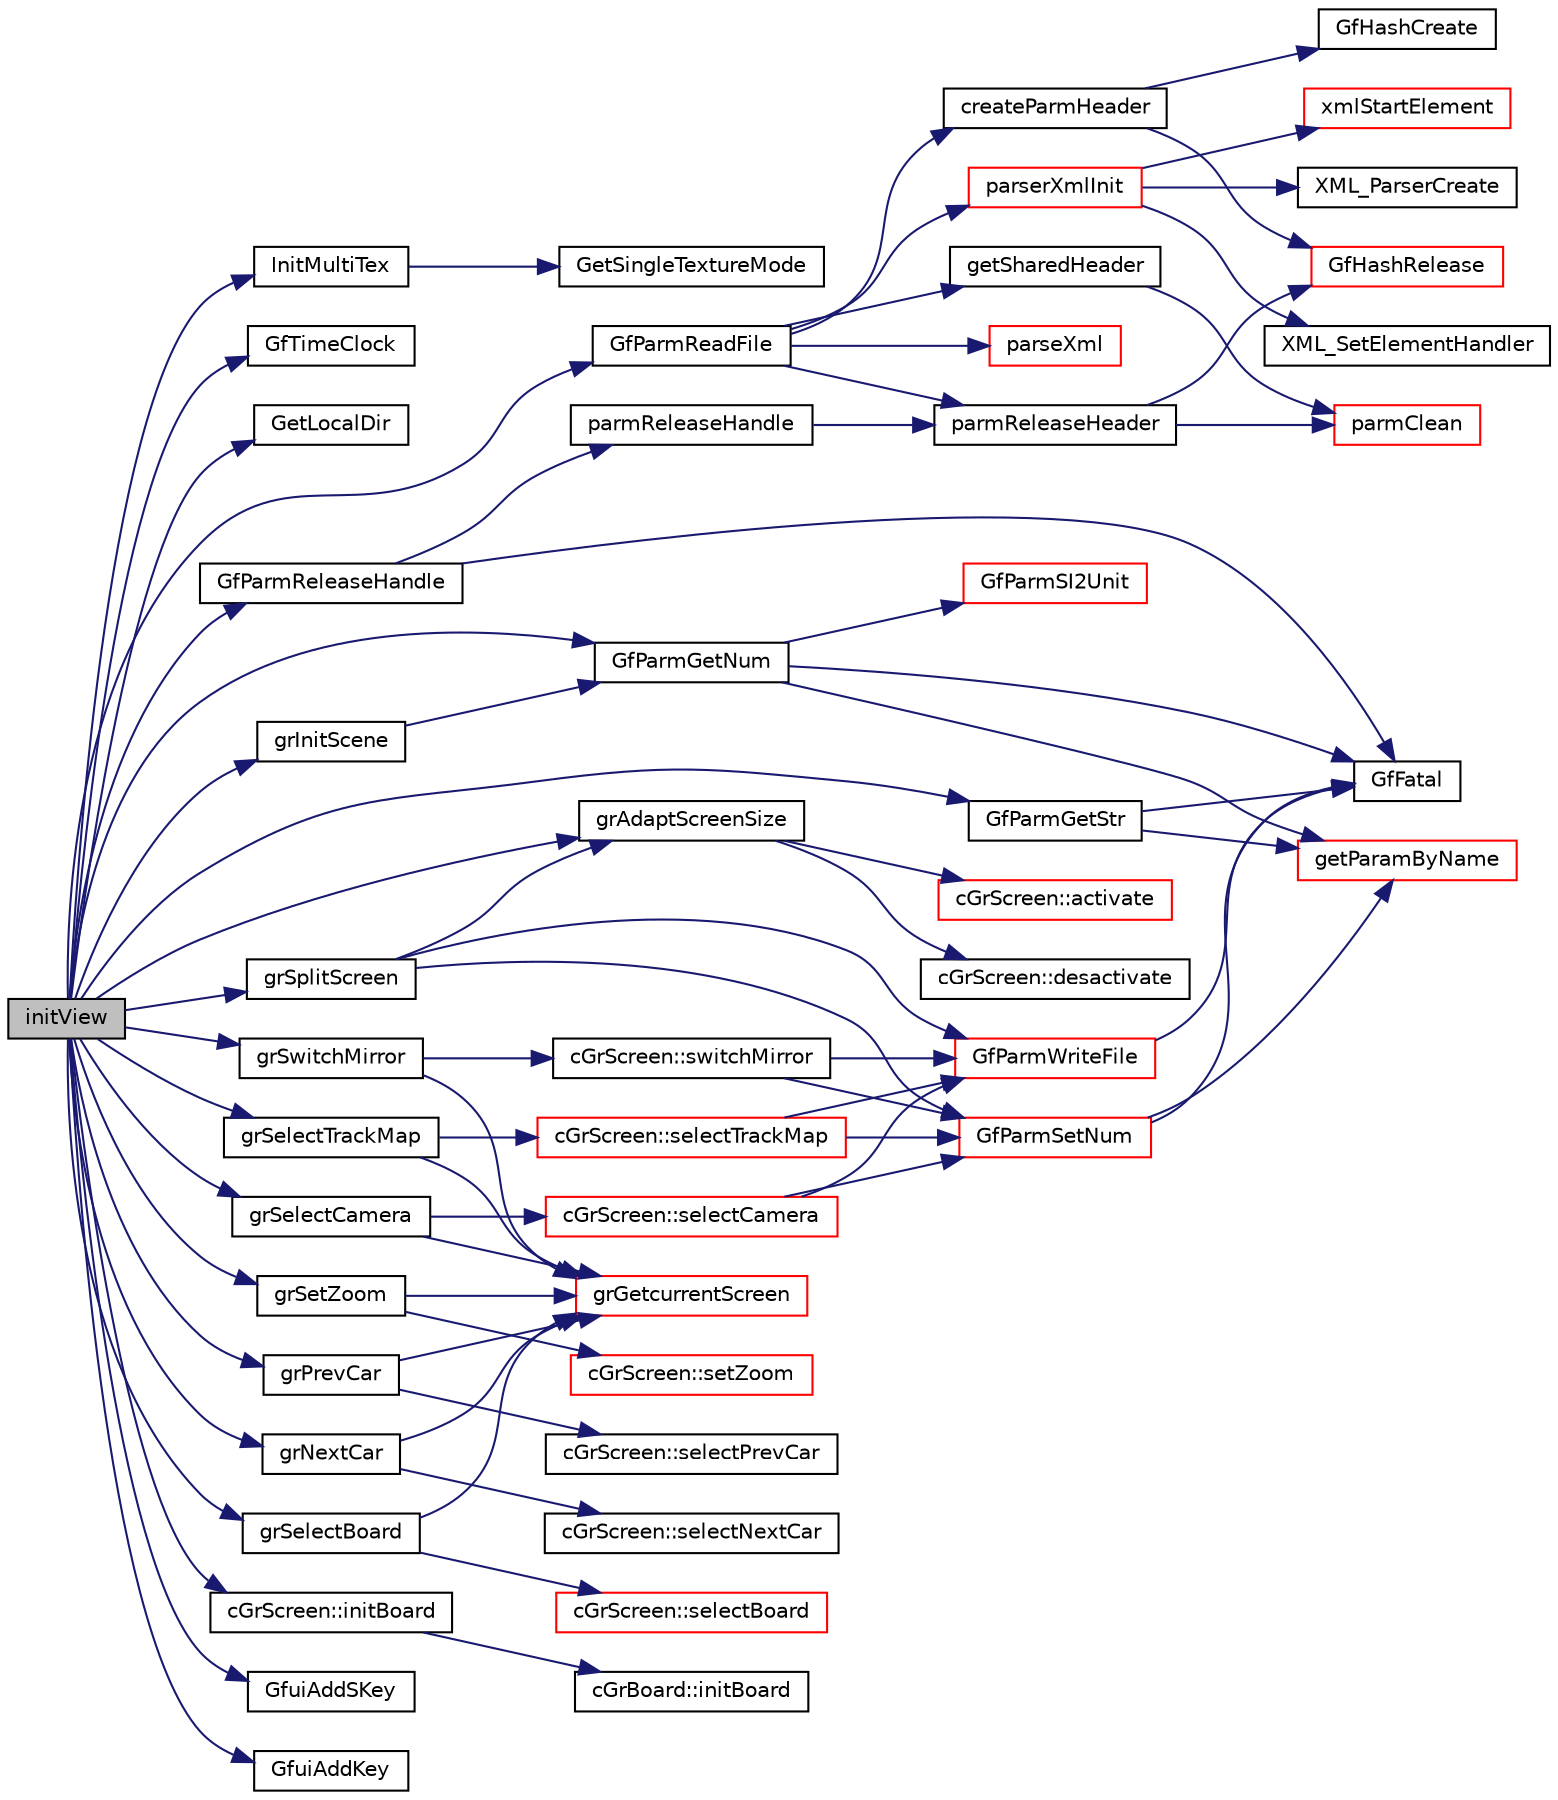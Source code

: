 digraph "initView"
{
  edge [fontname="Helvetica",fontsize="10",labelfontname="Helvetica",labelfontsize="10"];
  node [fontname="Helvetica",fontsize="10",shape=record];
  rankdir="LR";
  Node1 [label="initView",height=0.2,width=0.4,color="black", fillcolor="grey75", style="filled", fontcolor="black"];
  Node1 -> Node2 [color="midnightblue",fontsize="10",style="solid",fontname="Helvetica"];
  Node2 [label="InitMultiTex",height=0.2,width=0.4,color="black", fillcolor="white", style="filled",URL="$grmain_8cpp.html#af138379ef999f07dd6d85b9b8f91f5cf"];
  Node2 -> Node3 [color="midnightblue",fontsize="10",style="solid",fontname="Helvetica"];
  Node3 [label="GetSingleTextureMode",height=0.2,width=0.4,color="black", fillcolor="white", style="filled",URL="$tgf_8cpp.html#aa5af1ec4784ef904bb0d615cbc64fb55"];
  Node1 -> Node4 [color="midnightblue",fontsize="10",style="solid",fontname="Helvetica"];
  Node4 [label="GfTimeClock",height=0.2,width=0.4,color="black", fillcolor="white", style="filled",URL="$os_8cpp.html#aa735d1d80d0c5f9b180b077193f32c3b",tooltip="Get the time in seconds. "];
  Node1 -> Node5 [color="midnightblue",fontsize="10",style="solid",fontname="Helvetica"];
  Node5 [label="GetLocalDir",height=0.2,width=0.4,color="black", fillcolor="white", style="filled",URL="$tgf_8cpp.html#ae34eae3991aacabaf9c64025449d8c87"];
  Node1 -> Node6 [color="midnightblue",fontsize="10",style="solid",fontname="Helvetica"];
  Node6 [label="GfParmReadFile",height=0.2,width=0.4,color="black", fillcolor="white", style="filled",URL="$group__paramsfile.html#ga86fccfc1b5f8abf4ef6546896abd1e4f",tooltip="Read parameter set from file and return handle to parameter set. "];
  Node6 -> Node7 [color="midnightblue",fontsize="10",style="solid",fontname="Helvetica"];
  Node7 [label="getSharedHeader",height=0.2,width=0.4,color="black", fillcolor="white", style="filled",URL="$group__paramshelper.html#ga5935841c26ba851b585d1b06a06b04f9",tooltip="Helper function for looking up parameter sets in the cache. "];
  Node7 -> Node8 [color="midnightblue",fontsize="10",style="solid",fontname="Helvetica"];
  Node8 [label="parmClean",height=0.2,width=0.4,color="red", fillcolor="white", style="filled",URL="$group__paramshelper.html#gaac5f3f388c857d021c431414dc192346",tooltip="Helper function to release the parameter set content. "];
  Node6 -> Node9 [color="midnightblue",fontsize="10",style="solid",fontname="Helvetica"];
  Node9 [label="createParmHeader",height=0.2,width=0.4,color="black", fillcolor="white", style="filled",URL="$group__paramshelper.html#ga51eeeb22e31263d97660ac17f4523059",tooltip="Helper function to create header for parameter set handle. "];
  Node9 -> Node10 [color="midnightblue",fontsize="10",style="solid",fontname="Helvetica"];
  Node10 [label="GfHashCreate",height=0.2,width=0.4,color="black", fillcolor="white", style="filled",URL="$group__hash.html#ga2f9ae7e2ca54b135a6fed903b26a51c3",tooltip="Create a new hash table. "];
  Node9 -> Node11 [color="midnightblue",fontsize="10",style="solid",fontname="Helvetica"];
  Node11 [label="GfHashRelease",height=0.2,width=0.4,color="red", fillcolor="white", style="filled",URL="$group__hash.html#ga7a1013beb031af3ded1251fb41ba0ae2",tooltip="Release a hash table. "];
  Node6 -> Node12 [color="midnightblue",fontsize="10",style="solid",fontname="Helvetica"];
  Node12 [label="parserXmlInit",height=0.2,width=0.4,color="red", fillcolor="white", style="filled",URL="$group__paramshelper.html#gac858836123c9b216a1ac07054f1c622e",tooltip="Helper function to set up XML parser in parmHandle. "];
  Node12 -> Node13 [color="midnightblue",fontsize="10",style="solid",fontname="Helvetica"];
  Node13 [label="XML_ParserCreate",height=0.2,width=0.4,color="black", fillcolor="white", style="filled",URL="$xmlparse_8h.html#ade0dde4b0e968d0ca6276f44576e13f7"];
  Node12 -> Node14 [color="midnightblue",fontsize="10",style="solid",fontname="Helvetica"];
  Node14 [label="XML_SetElementHandler",height=0.2,width=0.4,color="black", fillcolor="white", style="filled",URL="$xmlparse_8h.html#a8196f30d3a7d9af1d4ef6d19393670ce"];
  Node12 -> Node15 [color="midnightblue",fontsize="10",style="solid",fontname="Helvetica"];
  Node15 [label="xmlStartElement",height=0.2,width=0.4,color="red", fillcolor="white", style="filled",URL="$group__paramshelper.html#ga45d22a41d2ebfe64d6d62222ce1f799c",tooltip="Helper function to process opening XML elements. "];
  Node6 -> Node16 [color="midnightblue",fontsize="10",style="solid",fontname="Helvetica"];
  Node16 [label="parseXml",height=0.2,width=0.4,color="red", fillcolor="white", style="filled",URL="$group__paramshelper.html#gaf8e1884873dd5449e8fedab60c19e46a",tooltip="Helper function to parse one line of XML. "];
  Node6 -> Node17 [color="midnightblue",fontsize="10",style="solid",fontname="Helvetica"];
  Node17 [label="parmReleaseHeader",height=0.2,width=0.4,color="black", fillcolor="white", style="filled",URL="$group__paramshelper.html#ga240416a305e2986d5fe269ae7ecc92df",tooltip="Helper function to release the parameter set if the reference counter is 0. "];
  Node17 -> Node8 [color="midnightblue",fontsize="10",style="solid",fontname="Helvetica"];
  Node17 -> Node11 [color="midnightblue",fontsize="10",style="solid",fontname="Helvetica"];
  Node1 -> Node18 [color="midnightblue",fontsize="10",style="solid",fontname="Helvetica"];
  Node18 [label="cGrScreen::initBoard",height=0.2,width=0.4,color="black", fillcolor="white", style="filled",URL="$classc_gr_screen.html#a492dda2b5f129cbc331cdfb8802a894d"];
  Node18 -> Node19 [color="midnightblue",fontsize="10",style="solid",fontname="Helvetica"];
  Node19 [label="cGrBoard::initBoard",height=0.2,width=0.4,color="black", fillcolor="white", style="filled",URL="$classc_gr_board.html#ab676863f40e10202b702bd716c249c17"];
  Node1 -> Node20 [color="midnightblue",fontsize="10",style="solid",fontname="Helvetica"];
  Node20 [label="GfuiAddSKey",height=0.2,width=0.4,color="black", fillcolor="white", style="filled",URL="$group__gui.html#gace224651e94284d3073aa21bc2309e21",tooltip="Add a Special Keyboard shortcut to the screen. "];
  Node1 -> Node21 [color="midnightblue",fontsize="10",style="solid",fontname="Helvetica"];
  Node21 [label="grSetZoom",height=0.2,width=0.4,color="black", fillcolor="white", style="filled",URL="$grmain_8cpp.html#aa2b24aefd8f9c5ff86df54d7fd5b5675"];
  Node21 -> Node22 [color="midnightblue",fontsize="10",style="solid",fontname="Helvetica"];
  Node22 [label="grGetcurrentScreen",height=0.2,width=0.4,color="red", fillcolor="white", style="filled",URL="$grmain_8cpp.html#a1b567c6682c1e972d6056cc70b884cd5"];
  Node21 -> Node23 [color="midnightblue",fontsize="10",style="solid",fontname="Helvetica"];
  Node23 [label="cGrScreen::setZoom",height=0.2,width=0.4,color="red", fillcolor="white", style="filled",URL="$classc_gr_screen.html#a7ae75212292bd01b3d1e2605b84491fa"];
  Node1 -> Node24 [color="midnightblue",fontsize="10",style="solid",fontname="Helvetica"];
  Node24 [label="GfuiAddKey",height=0.2,width=0.4,color="black", fillcolor="white", style="filled",URL="$group__gui.html#gac5aea8aedfe0396ed1aea0364b55a48b",tooltip="Add a Keyboard callback to a screen. "];
  Node1 -> Node25 [color="midnightblue",fontsize="10",style="solid",fontname="Helvetica"];
  Node25 [label="grPrevCar",height=0.2,width=0.4,color="black", fillcolor="white", style="filled",URL="$grmain_8cpp.html#a0106ef47b8efc84d89eb9692050240d8"];
  Node25 -> Node22 [color="midnightblue",fontsize="10",style="solid",fontname="Helvetica"];
  Node25 -> Node26 [color="midnightblue",fontsize="10",style="solid",fontname="Helvetica"];
  Node26 [label="cGrScreen::selectPrevCar",height=0.2,width=0.4,color="black", fillcolor="white", style="filled",URL="$classc_gr_screen.html#ae8d612730d3ed548b6a4a21cfb27d293"];
  Node1 -> Node27 [color="midnightblue",fontsize="10",style="solid",fontname="Helvetica"];
  Node27 [label="grNextCar",height=0.2,width=0.4,color="black", fillcolor="white", style="filled",URL="$grmain_8cpp.html#ab27136fdd1045fbd1e2d04ad02cd13fe"];
  Node27 -> Node22 [color="midnightblue",fontsize="10",style="solid",fontname="Helvetica"];
  Node27 -> Node28 [color="midnightblue",fontsize="10",style="solid",fontname="Helvetica"];
  Node28 [label="cGrScreen::selectNextCar",height=0.2,width=0.4,color="black", fillcolor="white", style="filled",URL="$classc_gr_screen.html#ab9aa7124ed0ce21d96894d2e119c970a"];
  Node1 -> Node29 [color="midnightblue",fontsize="10",style="solid",fontname="Helvetica"];
  Node29 [label="grSelectCamera",height=0.2,width=0.4,color="black", fillcolor="white", style="filled",URL="$grmain_8cpp.html#ab99cca8fbf236e5a7199772632780a3c"];
  Node29 -> Node22 [color="midnightblue",fontsize="10",style="solid",fontname="Helvetica"];
  Node29 -> Node30 [color="midnightblue",fontsize="10",style="solid",fontname="Helvetica"];
  Node30 [label="cGrScreen::selectCamera",height=0.2,width=0.4,color="red", fillcolor="white", style="filled",URL="$classc_gr_screen.html#ae0fa08b5c04746414865fda7b1391ab2"];
  Node30 -> Node31 [color="midnightblue",fontsize="10",style="solid",fontname="Helvetica"];
  Node31 [label="GfParmSetNum",height=0.2,width=0.4,color="red", fillcolor="white", style="filled",URL="$group__paramsdata.html#gaeffbd4db596ae3239a35d7fbd3f442fa",tooltip="Set a numerical parameter in the parameter set handle. "];
  Node31 -> Node32 [color="midnightblue",fontsize="10",style="solid",fontname="Helvetica"];
  Node32 [label="GfFatal",height=0.2,width=0.4,color="black", fillcolor="white", style="filled",URL="$tgf_8h.html#a927c58e55400ef72e0e54548b26f973d"];
  Node31 -> Node33 [color="midnightblue",fontsize="10",style="solid",fontname="Helvetica"];
  Node33 [label="getParamByName",height=0.2,width=0.4,color="red", fillcolor="white", style="filled",URL="$group__paramshelper.html#gad76ca407ee6b618e69f80c80aa319d63",tooltip="Helper function to get (or create) a parameter by name. "];
  Node30 -> Node34 [color="midnightblue",fontsize="10",style="solid",fontname="Helvetica"];
  Node34 [label="GfParmWriteFile",height=0.2,width=0.4,color="red", fillcolor="white", style="filled",URL="$group__paramsfile.html#ga74959dceaa06d202a6695e13a364b19a",tooltip="Write parameter set into file. "];
  Node34 -> Node32 [color="midnightblue",fontsize="10",style="solid",fontname="Helvetica"];
  Node1 -> Node35 [color="midnightblue",fontsize="10",style="solid",fontname="Helvetica"];
  Node35 [label="grSelectBoard",height=0.2,width=0.4,color="black", fillcolor="white", style="filled",URL="$grmain_8cpp.html#a6b6ff376ae7546e21ebaab816635b619"];
  Node35 -> Node22 [color="midnightblue",fontsize="10",style="solid",fontname="Helvetica"];
  Node35 -> Node36 [color="midnightblue",fontsize="10",style="solid",fontname="Helvetica"];
  Node36 [label="cGrScreen::selectBoard",height=0.2,width=0.4,color="red", fillcolor="white", style="filled",URL="$classc_gr_screen.html#aff101b753cff74da93f8b98b87098b43"];
  Node1 -> Node37 [color="midnightblue",fontsize="10",style="solid",fontname="Helvetica"];
  Node37 [label="grSwitchMirror",height=0.2,width=0.4,color="black", fillcolor="white", style="filled",URL="$grmain_8cpp.html#a771885231adddc29e469b2e47fc9b736"];
  Node37 -> Node22 [color="midnightblue",fontsize="10",style="solid",fontname="Helvetica"];
  Node37 -> Node38 [color="midnightblue",fontsize="10",style="solid",fontname="Helvetica"];
  Node38 [label="cGrScreen::switchMirror",height=0.2,width=0.4,color="black", fillcolor="white", style="filled",URL="$classc_gr_screen.html#a702bbbe8829e938d58210ff9fb92d6bc"];
  Node38 -> Node31 [color="midnightblue",fontsize="10",style="solid",fontname="Helvetica"];
  Node38 -> Node34 [color="midnightblue",fontsize="10",style="solid",fontname="Helvetica"];
  Node1 -> Node39 [color="midnightblue",fontsize="10",style="solid",fontname="Helvetica"];
  Node39 [label="grSplitScreen",height=0.2,width=0.4,color="black", fillcolor="white", style="filled",URL="$grmain_8cpp.html#a8ea76fc9e6a59474273201092cc9215d"];
  Node39 -> Node31 [color="midnightblue",fontsize="10",style="solid",fontname="Helvetica"];
  Node39 -> Node34 [color="midnightblue",fontsize="10",style="solid",fontname="Helvetica"];
  Node39 -> Node40 [color="midnightblue",fontsize="10",style="solid",fontname="Helvetica"];
  Node40 [label="grAdaptScreenSize",height=0.2,width=0.4,color="black", fillcolor="white", style="filled",URL="$grmain_8cpp.html#a79d0d8f51b8f9fef7e67e83baeaa918f"];
  Node40 -> Node41 [color="midnightblue",fontsize="10",style="solid",fontname="Helvetica"];
  Node41 [label="cGrScreen::activate",height=0.2,width=0.4,color="red", fillcolor="white", style="filled",URL="$classc_gr_screen.html#aaf5353e902a720bd5207cd0aba2e1453"];
  Node40 -> Node42 [color="midnightblue",fontsize="10",style="solid",fontname="Helvetica"];
  Node42 [label="cGrScreen::desactivate",height=0.2,width=0.4,color="black", fillcolor="white", style="filled",URL="$classc_gr_screen.html#a278e0bd6b66f418dc8ac2199906cc04b"];
  Node1 -> Node43 [color="midnightblue",fontsize="10",style="solid",fontname="Helvetica"];
  Node43 [label="grSelectTrackMap",height=0.2,width=0.4,color="black", fillcolor="white", style="filled",URL="$grmain_8cpp.html#a0383f334b8caa25d905ff7a7c1e3ad74"];
  Node43 -> Node22 [color="midnightblue",fontsize="10",style="solid",fontname="Helvetica"];
  Node43 -> Node44 [color="midnightblue",fontsize="10",style="solid",fontname="Helvetica"];
  Node44 [label="cGrScreen::selectTrackMap",height=0.2,width=0.4,color="red", fillcolor="white", style="filled",URL="$classc_gr_screen.html#a4966dde200806236cb9c2d32e8ffef82"];
  Node44 -> Node31 [color="midnightblue",fontsize="10",style="solid",fontname="Helvetica"];
  Node44 -> Node34 [color="midnightblue",fontsize="10",style="solid",fontname="Helvetica"];
  Node1 -> Node40 [color="midnightblue",fontsize="10",style="solid",fontname="Helvetica"];
  Node1 -> Node45 [color="midnightblue",fontsize="10",style="solid",fontname="Helvetica"];
  Node45 [label="grInitScene",height=0.2,width=0.4,color="black", fillcolor="white", style="filled",URL="$grscene_8cpp.html#a148757080116f48406834dae7bb96f34"];
  Node45 -> Node46 [color="midnightblue",fontsize="10",style="solid",fontname="Helvetica"];
  Node46 [label="GfParmGetNum",height=0.2,width=0.4,color="black", fillcolor="white", style="filled",URL="$group__paramsdata.html#ga57d6d6694c94482128c7b7bd6bf0a2e8",tooltip="Get a numerical parameter from the parameter set handle. "];
  Node46 -> Node32 [color="midnightblue",fontsize="10",style="solid",fontname="Helvetica"];
  Node46 -> Node33 [color="midnightblue",fontsize="10",style="solid",fontname="Helvetica"];
  Node46 -> Node47 [color="midnightblue",fontsize="10",style="solid",fontname="Helvetica"];
  Node47 [label="GfParmSI2Unit",height=0.2,width=0.4,color="red", fillcolor="white", style="filled",URL="$group__paramsdata.html#gab24de0cda7e3f9a5ea42be6dd7592a38",tooltip="Convert a value from SI to given unit. "];
  Node1 -> Node46 [color="midnightblue",fontsize="10",style="solid",fontname="Helvetica"];
  Node1 -> Node48 [color="midnightblue",fontsize="10",style="solid",fontname="Helvetica"];
  Node48 [label="GfParmGetStr",height=0.2,width=0.4,color="black", fillcolor="white", style="filled",URL="$group__paramsdata.html#gaa37bfd1fabd03d24fd50812c2330fa12",tooltip="Get a string parameter from the parameter set handle. "];
  Node48 -> Node32 [color="midnightblue",fontsize="10",style="solid",fontname="Helvetica"];
  Node48 -> Node33 [color="midnightblue",fontsize="10",style="solid",fontname="Helvetica"];
  Node1 -> Node49 [color="midnightblue",fontsize="10",style="solid",fontname="Helvetica"];
  Node49 [label="GfParmReleaseHandle",height=0.2,width=0.4,color="black", fillcolor="white", style="filled",URL="$group__paramsfile.html#ga1a1597d2697db41bcb9fdb64a6569761",tooltip="Release given parameter set handle parmHandle. "];
  Node49 -> Node32 [color="midnightblue",fontsize="10",style="solid",fontname="Helvetica"];
  Node49 -> Node50 [color="midnightblue",fontsize="10",style="solid",fontname="Helvetica"];
  Node50 [label="parmReleaseHandle",height=0.2,width=0.4,color="black", fillcolor="white", style="filled",URL="$group__paramshelper.html#gaed13d1d94abd7055dcd118e91a857cf8",tooltip="Helper function to release the handle and eventually the referenced parameter set (if the reference c..."];
  Node50 -> Node17 [color="midnightblue",fontsize="10",style="solid",fontname="Helvetica"];
}
